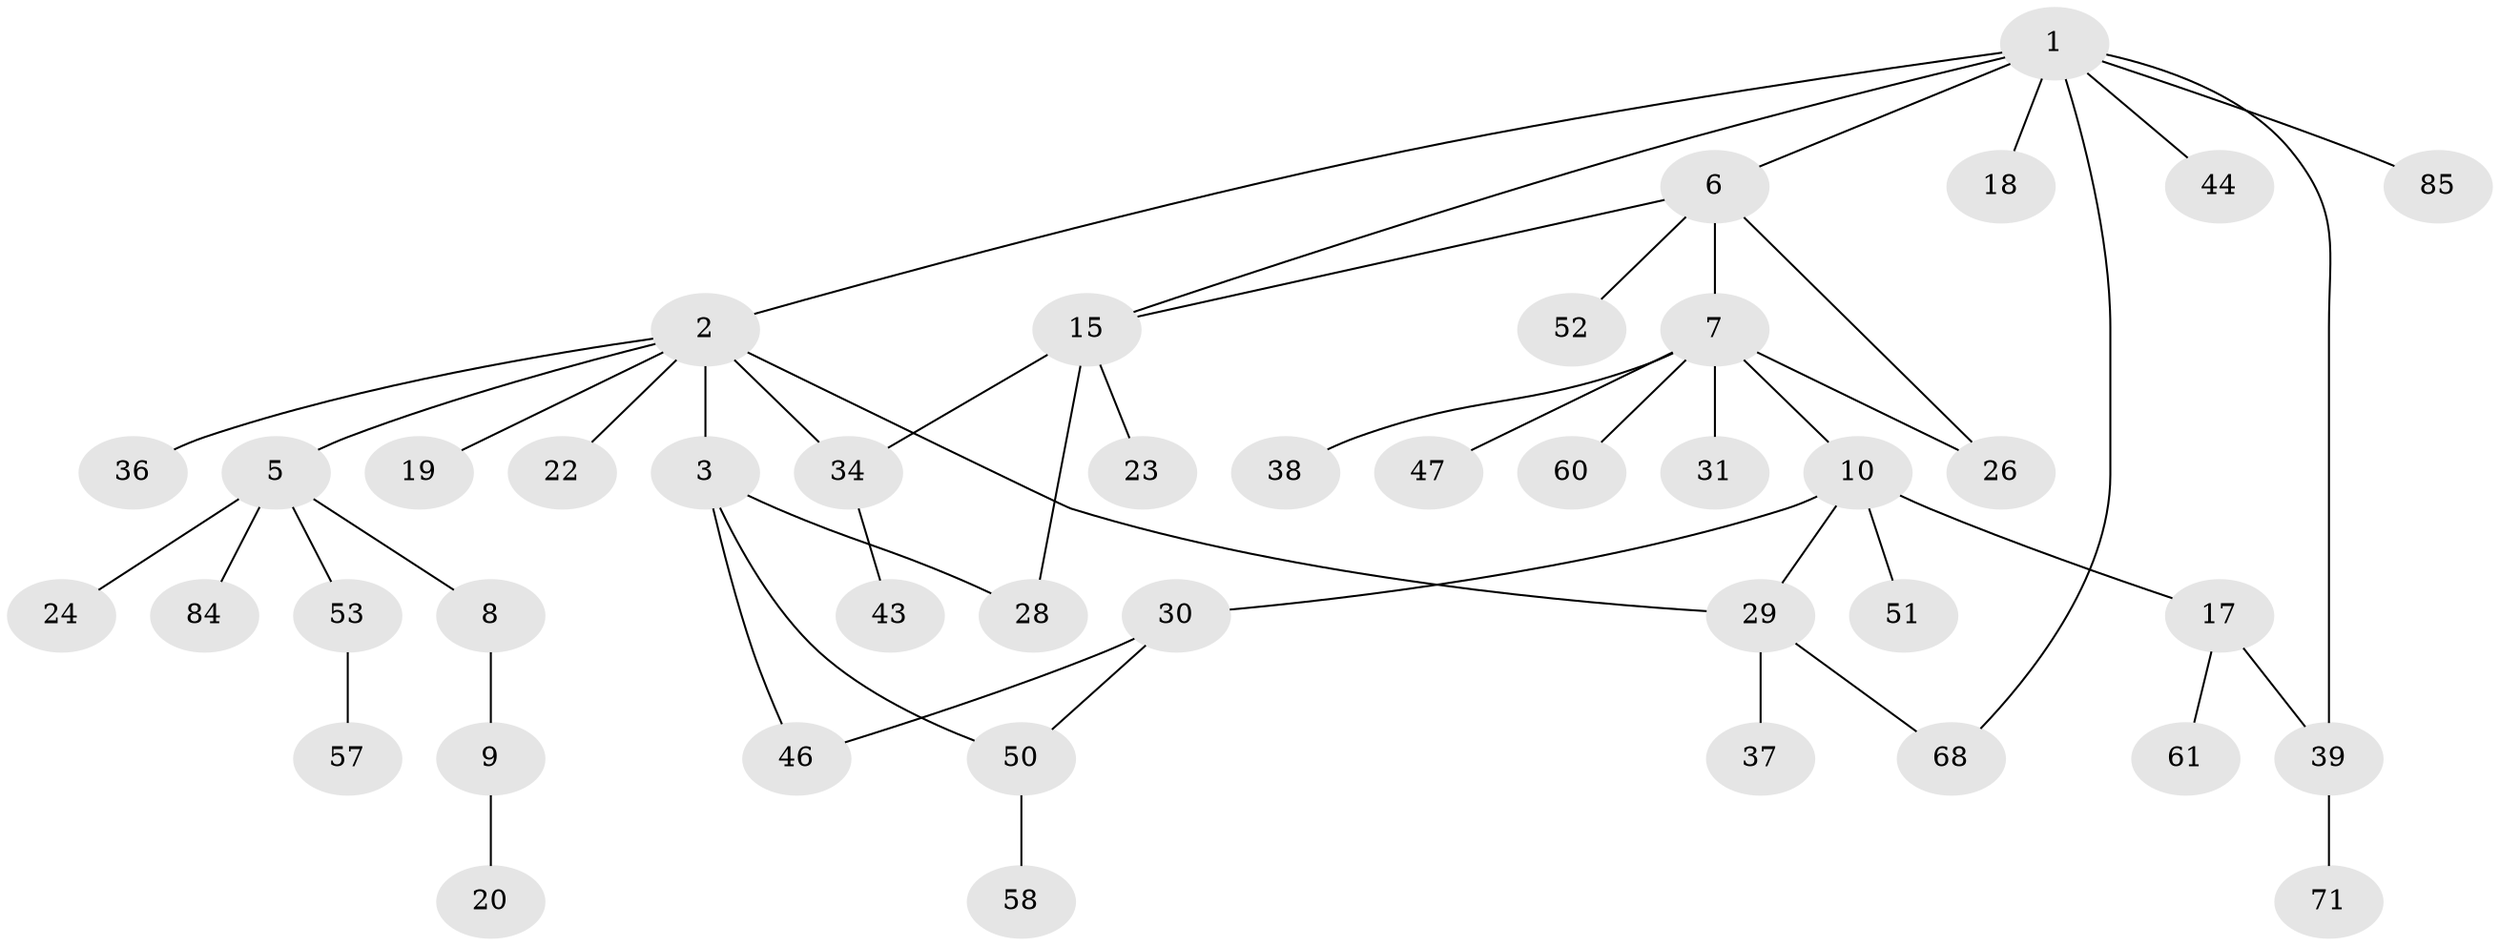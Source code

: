 // original degree distribution, {8: 0.011627906976744186, 7: 0.011627906976744186, 3: 0.18604651162790697, 4: 0.046511627906976744, 5: 0.08139534883720931, 2: 0.2441860465116279, 1: 0.4186046511627907}
// Generated by graph-tools (version 1.1) at 2025/13/03/09/25 04:13:21]
// undirected, 43 vertices, 51 edges
graph export_dot {
graph [start="1"]
  node [color=gray90,style=filled];
  1;
  2 [super="+4"];
  3 [super="+21+81"];
  5;
  6;
  7 [super="+11+27"];
  8;
  9;
  10 [super="+69+12"];
  15 [super="+45+16+25"];
  17 [super="+32"];
  18;
  19 [super="+49"];
  20;
  22 [super="+66+77"];
  23 [super="+35"];
  24;
  26 [super="+82+67+65"];
  28 [super="+76"];
  29 [super="+86+54+62"];
  30;
  31;
  34 [super="+42+40"];
  36;
  37;
  38;
  39 [super="+41+70+48"];
  43;
  44;
  46 [super="+75"];
  47;
  50 [super="+55+74"];
  51;
  52;
  53;
  57;
  58;
  60;
  61;
  68;
  71;
  84;
  85;
  1 -- 2;
  1 -- 6;
  1 -- 18;
  1 -- 39;
  1 -- 44;
  1 -- 85;
  1 -- 68;
  1 -- 15;
  2 -- 3;
  2 -- 5;
  2 -- 29;
  2 -- 36;
  2 -- 34 [weight=2];
  2 -- 19;
  2 -- 22;
  3 -- 50;
  3 -- 28;
  3 -- 46;
  5 -- 8;
  5 -- 24;
  5 -- 53;
  5 -- 84;
  6 -- 7;
  6 -- 15;
  6 -- 26;
  6 -- 52;
  7 -- 10;
  7 -- 26;
  7 -- 31;
  7 -- 47;
  7 -- 60;
  7 -- 38;
  8 -- 9;
  9 -- 20;
  10 -- 51;
  10 -- 17;
  10 -- 30;
  10 -- 29;
  15 -- 28 [weight=2];
  15 -- 23;
  15 -- 34;
  17 -- 61;
  17 -- 39;
  29 -- 37;
  29 -- 68;
  30 -- 50;
  30 -- 46;
  34 -- 43;
  39 -- 71;
  50 -- 58;
  53 -- 57;
}
